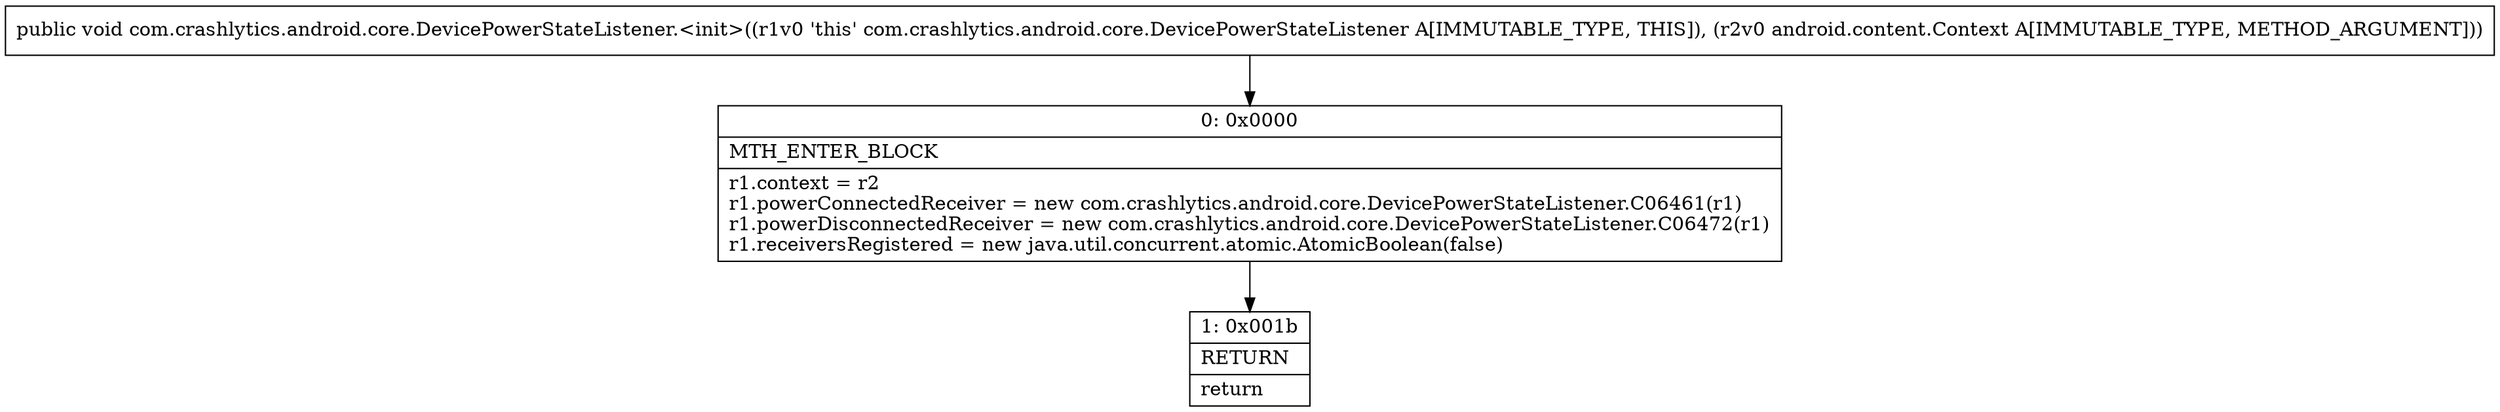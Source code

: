 digraph "CFG forcom.crashlytics.android.core.DevicePowerStateListener.\<init\>(Landroid\/content\/Context;)V" {
Node_0 [shape=record,label="{0\:\ 0x0000|MTH_ENTER_BLOCK\l|r1.context = r2\lr1.powerConnectedReceiver = new com.crashlytics.android.core.DevicePowerStateListener.C06461(r1)\lr1.powerDisconnectedReceiver = new com.crashlytics.android.core.DevicePowerStateListener.C06472(r1)\lr1.receiversRegistered = new java.util.concurrent.atomic.AtomicBoolean(false)\l}"];
Node_1 [shape=record,label="{1\:\ 0x001b|RETURN\l|return\l}"];
MethodNode[shape=record,label="{public void com.crashlytics.android.core.DevicePowerStateListener.\<init\>((r1v0 'this' com.crashlytics.android.core.DevicePowerStateListener A[IMMUTABLE_TYPE, THIS]), (r2v0 android.content.Context A[IMMUTABLE_TYPE, METHOD_ARGUMENT])) }"];
MethodNode -> Node_0;
Node_0 -> Node_1;
}

